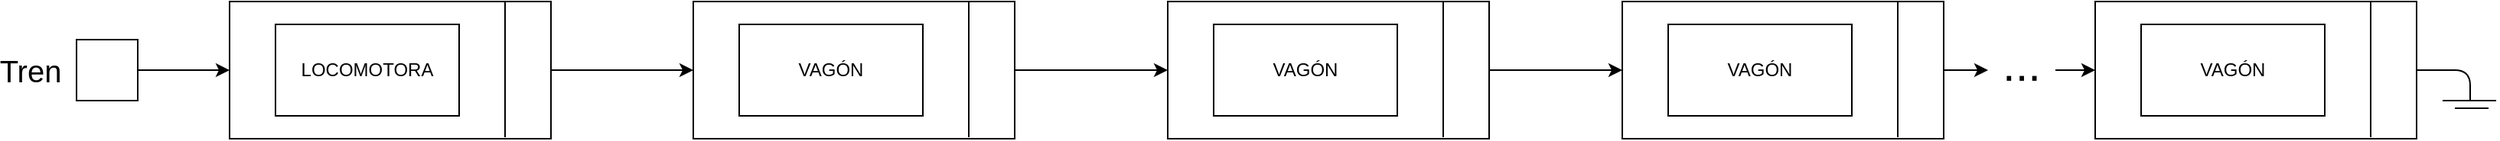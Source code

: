 <mxfile version="14.6.13" type="device"><diagram id="bzyAt2DzgqlHWN7lZKwt" name="Page-1"><mxGraphModel dx="2062" dy="1123" grid="0" gridSize="10" guides="1" tooltips="1" connect="1" arrows="1" fold="1" page="1" pageScale="1" pageWidth="1654" pageHeight="1169" math="0" shadow="0"><root><mxCell id="0"/><mxCell id="1" parent="0"/><mxCell id="Dc40KTWiWJcq2T80Wnvp-2" value="" style="whiteSpace=wrap;html=1;aspect=fixed;" parent="1" vertex="1"><mxGeometry x="62" y="243" width="40" height="40" as="geometry"/></mxCell><mxCell id="Dc40KTWiWJcq2T80Wnvp-3" value="&lt;font style=&quot;font-size: 20px&quot;&gt;Tren&lt;/font&gt;" style="text;html=1;strokeColor=none;fillColor=none;align=center;verticalAlign=middle;whiteSpace=wrap;rounded=0;" parent="1" vertex="1"><mxGeometry x="12" y="253" width="40" height="20" as="geometry"/></mxCell><mxCell id="Dc40KTWiWJcq2T80Wnvp-4" value="" style="rounded=0;whiteSpace=wrap;html=1;" parent="1" vertex="1"><mxGeometry x="162" y="218" width="210" height="90" as="geometry"/></mxCell><mxCell id="Dc40KTWiWJcq2T80Wnvp-5" value="" style="endArrow=classic;html=1;exitX=1;exitY=0.5;exitDx=0;exitDy=0;entryX=0;entryY=0.5;entryDx=0;entryDy=0;" parent="1" source="Dc40KTWiWJcq2T80Wnvp-2" target="Dc40KTWiWJcq2T80Wnvp-4" edge="1"><mxGeometry width="50" height="50" relative="1" as="geometry"><mxPoint x="812" y="653" as="sourcePoint"/><mxPoint x="862" y="603" as="targetPoint"/></mxGeometry></mxCell><mxCell id="Dc40KTWiWJcq2T80Wnvp-6" value="LOCOMOTORA" style="rounded=0;whiteSpace=wrap;html=1;" parent="1" vertex="1"><mxGeometry x="192" y="233" width="120" height="60" as="geometry"/></mxCell><mxCell id="Dc40KTWiWJcq2T80Wnvp-18" value="" style="endArrow=none;html=1;" parent="1" edge="1"><mxGeometry width="50" height="50" relative="1" as="geometry"><mxPoint x="342" y="307" as="sourcePoint"/><mxPoint x="342" y="218" as="targetPoint"/></mxGeometry></mxCell><mxCell id="Dc40KTWiWJcq2T80Wnvp-37" style="edgeStyle=orthogonalEdgeStyle;rounded=0;orthogonalLoop=1;jettySize=auto;html=1;exitX=1;exitY=0.5;exitDx=0;exitDy=0;entryX=0;entryY=0.5;entryDx=0;entryDy=0;" parent="1" source="Dc40KTWiWJcq2T80Wnvp-19" target="Dc40KTWiWJcq2T80Wnvp-22" edge="1"><mxGeometry relative="1" as="geometry"/></mxCell><mxCell id="Dc40KTWiWJcq2T80Wnvp-19" value="" style="rounded=0;whiteSpace=wrap;html=1;" parent="1" vertex="1"><mxGeometry x="465" y="218" width="210" height="90" as="geometry"/></mxCell><mxCell id="Dc40KTWiWJcq2T80Wnvp-20" value="VAGÓN" style="rounded=0;whiteSpace=wrap;html=1;" parent="1" vertex="1"><mxGeometry x="495" y="233" width="120" height="60" as="geometry"/></mxCell><mxCell id="Dc40KTWiWJcq2T80Wnvp-21" value="" style="endArrow=none;html=1;" parent="1" edge="1"><mxGeometry width="50" height="50" relative="1" as="geometry"><mxPoint x="645" y="307" as="sourcePoint"/><mxPoint x="645" y="218" as="targetPoint"/></mxGeometry></mxCell><mxCell id="Dc40KTWiWJcq2T80Wnvp-38" style="edgeStyle=orthogonalEdgeStyle;rounded=0;orthogonalLoop=1;jettySize=auto;html=1;exitX=1;exitY=0.5;exitDx=0;exitDy=0;entryX=0;entryY=0.5;entryDx=0;entryDy=0;" parent="1" source="Dc40KTWiWJcq2T80Wnvp-22" target="Dc40KTWiWJcq2T80Wnvp-25" edge="1"><mxGeometry relative="1" as="geometry"/></mxCell><mxCell id="Dc40KTWiWJcq2T80Wnvp-22" value="" style="rounded=0;whiteSpace=wrap;html=1;" parent="1" vertex="1"><mxGeometry x="775" y="218" width="210" height="90" as="geometry"/></mxCell><mxCell id="Dc40KTWiWJcq2T80Wnvp-23" value="VAGÓN" style="rounded=0;whiteSpace=wrap;html=1;" parent="1" vertex="1"><mxGeometry x="805" y="233" width="120" height="60" as="geometry"/></mxCell><mxCell id="Dc40KTWiWJcq2T80Wnvp-24" value="" style="endArrow=none;html=1;" parent="1" edge="1"><mxGeometry width="50" height="50" relative="1" as="geometry"><mxPoint x="955" y="307" as="sourcePoint"/><mxPoint x="955" y="218" as="targetPoint"/></mxGeometry></mxCell><mxCell id="Dc40KTWiWJcq2T80Wnvp-25" value="" style="rounded=0;whiteSpace=wrap;html=1;" parent="1" vertex="1"><mxGeometry x="1072" y="218" width="210" height="90" as="geometry"/></mxCell><mxCell id="Dc40KTWiWJcq2T80Wnvp-26" value="VAGÓN" style="rounded=0;whiteSpace=wrap;html=1;" parent="1" vertex="1"><mxGeometry x="1102" y="233" width="120" height="60" as="geometry"/></mxCell><mxCell id="Dc40KTWiWJcq2T80Wnvp-27" value="" style="endArrow=none;html=1;" parent="1" edge="1"><mxGeometry width="50" height="50" relative="1" as="geometry"><mxPoint x="1252" y="307" as="sourcePoint"/><mxPoint x="1252" y="218" as="targetPoint"/></mxGeometry></mxCell><mxCell id="Dc40KTWiWJcq2T80Wnvp-28" value="&lt;font style=&quot;font-size: 30px&quot;&gt;...&lt;/font&gt;" style="text;html=1;strokeColor=none;fillColor=none;align=center;verticalAlign=middle;whiteSpace=wrap;rounded=0;" parent="1" vertex="1"><mxGeometry x="1313" y="249" width="40" height="20" as="geometry"/></mxCell><mxCell id="Dc40KTWiWJcq2T80Wnvp-29" value="" style="rounded=0;whiteSpace=wrap;html=1;" parent="1" vertex="1"><mxGeometry x="1381" y="218" width="210" height="90" as="geometry"/></mxCell><mxCell id="Dc40KTWiWJcq2T80Wnvp-31" value="" style="endArrow=none;html=1;" parent="1" edge="1"><mxGeometry width="50" height="50" relative="1" as="geometry"><mxPoint x="1561" y="307" as="sourcePoint"/><mxPoint x="1561" y="218" as="targetPoint"/></mxGeometry></mxCell><mxCell id="Dc40KTWiWJcq2T80Wnvp-32" value="" style="endArrow=none;html=1;" parent="1" edge="1"><mxGeometry width="50" height="50" relative="1" as="geometry"><mxPoint x="1591" y="263" as="sourcePoint"/><mxPoint x="1626" y="283" as="targetPoint"/><Array as="points"><mxPoint x="1626" y="263"/></Array></mxGeometry></mxCell><mxCell id="Dc40KTWiWJcq2T80Wnvp-33" value="VAGÓN" style="rounded=0;whiteSpace=wrap;html=1;" parent="1" vertex="1"><mxGeometry x="1411" y="233" width="120" height="60" as="geometry"/></mxCell><mxCell id="Dc40KTWiWJcq2T80Wnvp-34" value="" style="endArrow=none;html=1;" parent="1" edge="1"><mxGeometry width="50" height="50" relative="1" as="geometry"><mxPoint x="1608" y="283" as="sourcePoint"/><mxPoint x="1643" y="283" as="targetPoint"/></mxGeometry></mxCell><mxCell id="Dc40KTWiWJcq2T80Wnvp-35" value="" style="endArrow=none;html=1;" parent="1" edge="1"><mxGeometry width="50" height="50" relative="1" as="geometry"><mxPoint x="1616" y="288" as="sourcePoint"/><mxPoint x="1638" y="288" as="targetPoint"/></mxGeometry></mxCell><mxCell id="Dc40KTWiWJcq2T80Wnvp-36" value="" style="endArrow=classic;html=1;exitX=1;exitY=0.5;exitDx=0;exitDy=0;entryX=0;entryY=0.5;entryDx=0;entryDy=0;" parent="1" source="Dc40KTWiWJcq2T80Wnvp-4" target="Dc40KTWiWJcq2T80Wnvp-19" edge="1"><mxGeometry width="50" height="50" relative="1" as="geometry"><mxPoint x="856" y="500" as="sourcePoint"/><mxPoint x="906" y="450" as="targetPoint"/></mxGeometry></mxCell><mxCell id="Dc40KTWiWJcq2T80Wnvp-42" value="" style="endArrow=classic;html=1;entryX=0;entryY=0.5;entryDx=0;entryDy=0;" parent="1" target="Dc40KTWiWJcq2T80Wnvp-29" edge="1"><mxGeometry width="50" height="50" relative="1" as="geometry"><mxPoint x="1355" y="263" as="sourcePoint"/><mxPoint x="868" y="450" as="targetPoint"/></mxGeometry></mxCell><mxCell id="wXW6qMFTned8fLjzvqxZ-1" value="" style="endArrow=classic;html=1;exitX=1;exitY=0.5;exitDx=0;exitDy=0;" edge="1" parent="1" source="Dc40KTWiWJcq2T80Wnvp-25"><mxGeometry width="50" height="50" relative="1" as="geometry"><mxPoint x="816" y="657" as="sourcePoint"/><mxPoint x="1311" y="263" as="targetPoint"/></mxGeometry></mxCell></root></mxGraphModel></diagram></mxfile>